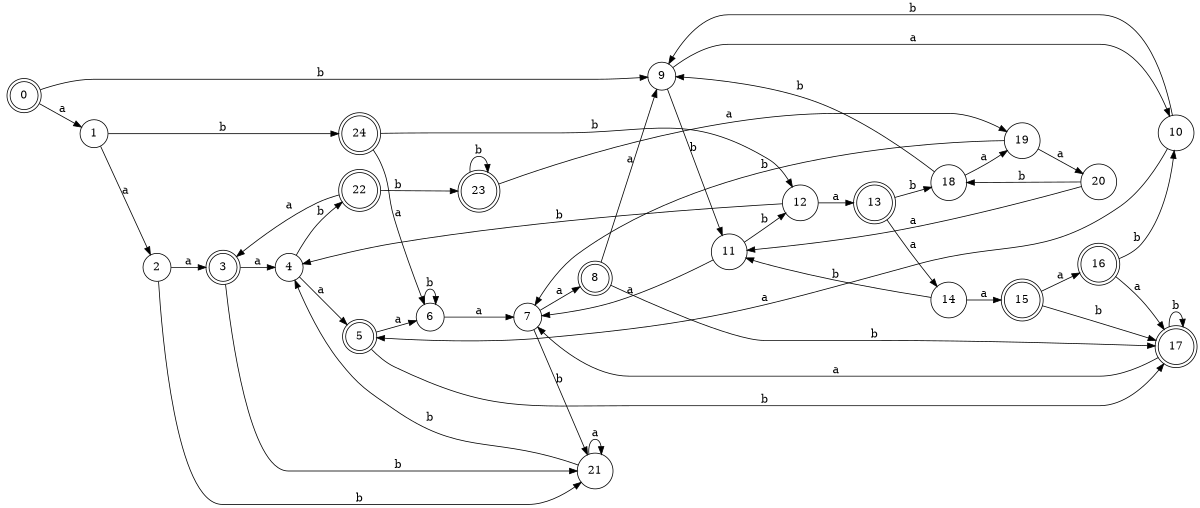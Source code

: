 digraph n20_9 {
__start0 [label="" shape="none"];

rankdir=LR;
size="8,5";

s0 [style="rounded,filled", color="black", fillcolor="white" shape="doublecircle", label="0"];
s1 [style="filled", color="black", fillcolor="white" shape="circle", label="1"];
s2 [style="filled", color="black", fillcolor="white" shape="circle", label="2"];
s3 [style="rounded,filled", color="black", fillcolor="white" shape="doublecircle", label="3"];
s4 [style="filled", color="black", fillcolor="white" shape="circle", label="4"];
s5 [style="rounded,filled", color="black", fillcolor="white" shape="doublecircle", label="5"];
s6 [style="filled", color="black", fillcolor="white" shape="circle", label="6"];
s7 [style="filled", color="black", fillcolor="white" shape="circle", label="7"];
s8 [style="rounded,filled", color="black", fillcolor="white" shape="doublecircle", label="8"];
s9 [style="filled", color="black", fillcolor="white" shape="circle", label="9"];
s10 [style="filled", color="black", fillcolor="white" shape="circle", label="10"];
s11 [style="filled", color="black", fillcolor="white" shape="circle", label="11"];
s12 [style="filled", color="black", fillcolor="white" shape="circle", label="12"];
s13 [style="rounded,filled", color="black", fillcolor="white" shape="doublecircle", label="13"];
s14 [style="filled", color="black", fillcolor="white" shape="circle", label="14"];
s15 [style="rounded,filled", color="black", fillcolor="white" shape="doublecircle", label="15"];
s16 [style="rounded,filled", color="black", fillcolor="white" shape="doublecircle", label="16"];
s17 [style="rounded,filled", color="black", fillcolor="white" shape="doublecircle", label="17"];
s18 [style="filled", color="black", fillcolor="white" shape="circle", label="18"];
s19 [style="filled", color="black", fillcolor="white" shape="circle", label="19"];
s20 [style="filled", color="black", fillcolor="white" shape="circle", label="20"];
s21 [style="filled", color="black", fillcolor="white" shape="circle", label="21"];
s22 [style="rounded,filled", color="black", fillcolor="white" shape="doublecircle", label="22"];
s23 [style="rounded,filled", color="black", fillcolor="white" shape="doublecircle", label="23"];
s24 [style="rounded,filled", color="black", fillcolor="white" shape="doublecircle", label="24"];
s0 -> s1 [label="a"];
s0 -> s9 [label="b"];
s1 -> s2 [label="a"];
s1 -> s24 [label="b"];
s2 -> s3 [label="a"];
s2 -> s21 [label="b"];
s3 -> s4 [label="a"];
s3 -> s21 [label="b"];
s4 -> s5 [label="a"];
s4 -> s22 [label="b"];
s5 -> s6 [label="a"];
s5 -> s17 [label="b"];
s6 -> s7 [label="a"];
s6 -> s6 [label="b"];
s7 -> s8 [label="a"];
s7 -> s21 [label="b"];
s8 -> s9 [label="a"];
s8 -> s17 [label="b"];
s9 -> s10 [label="a"];
s9 -> s11 [label="b"];
s10 -> s5 [label="a"];
s10 -> s9 [label="b"];
s11 -> s7 [label="a"];
s11 -> s12 [label="b"];
s12 -> s13 [label="a"];
s12 -> s4 [label="b"];
s13 -> s14 [label="a"];
s13 -> s18 [label="b"];
s14 -> s15 [label="a"];
s14 -> s11 [label="b"];
s15 -> s16 [label="a"];
s15 -> s17 [label="b"];
s16 -> s17 [label="a"];
s16 -> s10 [label="b"];
s17 -> s7 [label="a"];
s17 -> s17 [label="b"];
s18 -> s19 [label="a"];
s18 -> s9 [label="b"];
s19 -> s20 [label="a"];
s19 -> s7 [label="b"];
s20 -> s11 [label="a"];
s20 -> s18 [label="b"];
s21 -> s21 [label="a"];
s21 -> s4 [label="b"];
s22 -> s3 [label="a"];
s22 -> s23 [label="b"];
s23 -> s19 [label="a"];
s23 -> s23 [label="b"];
s24 -> s6 [label="a"];
s24 -> s12 [label="b"];

}